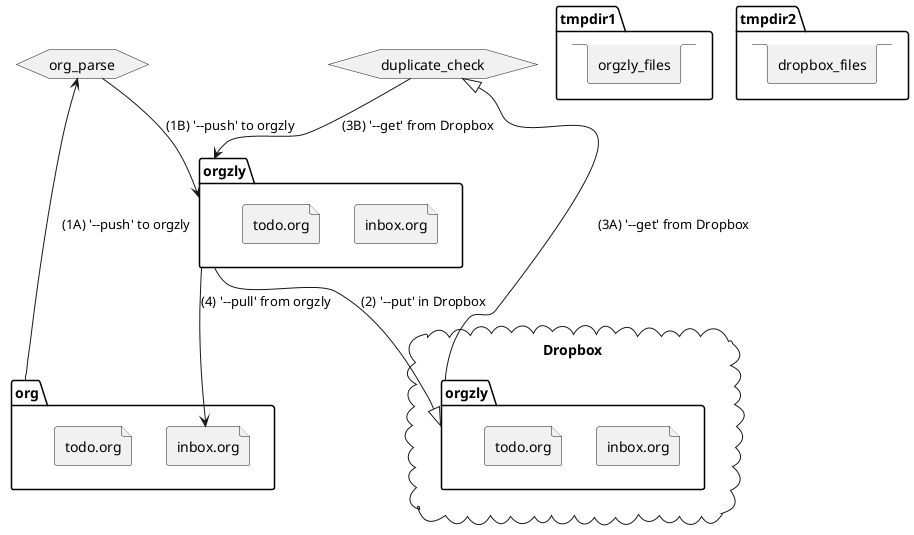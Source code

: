 @startuml
' !theme hacker
folder org as or {
	file inbox.org as or_in
	file todo.org as or_to
}
folder orgzly as loz {
	file inbox.org as loz_in
	file todo.org as loz_to
}
folder tmpdir1 {
	stack orgzly_files as ozfiles
}
folder tmpdir2 {
	stack dropbox_files as dbxfiles
}
hexagon org_parse as parse
hexagon duplicate_check as dupe
cloud Dropbox {
	folder orgzly as roz {
		file inbox.org as roz_in
		file todo.org as roz_to
	}
}
or --> parse : "(1A) '--push' to orgzly"
parse --> loz : "(1B) '--push' to orgzly"
loz --|> roz : "(2) '--put' in Dropbox"
roz --|> dupe : "(3A) '--get' from Dropbox"
dupe --> loz : "(3B) '--get' from Dropbox"
loz --> or_in : "(4) '--pull' from orgzly"
@enduml
